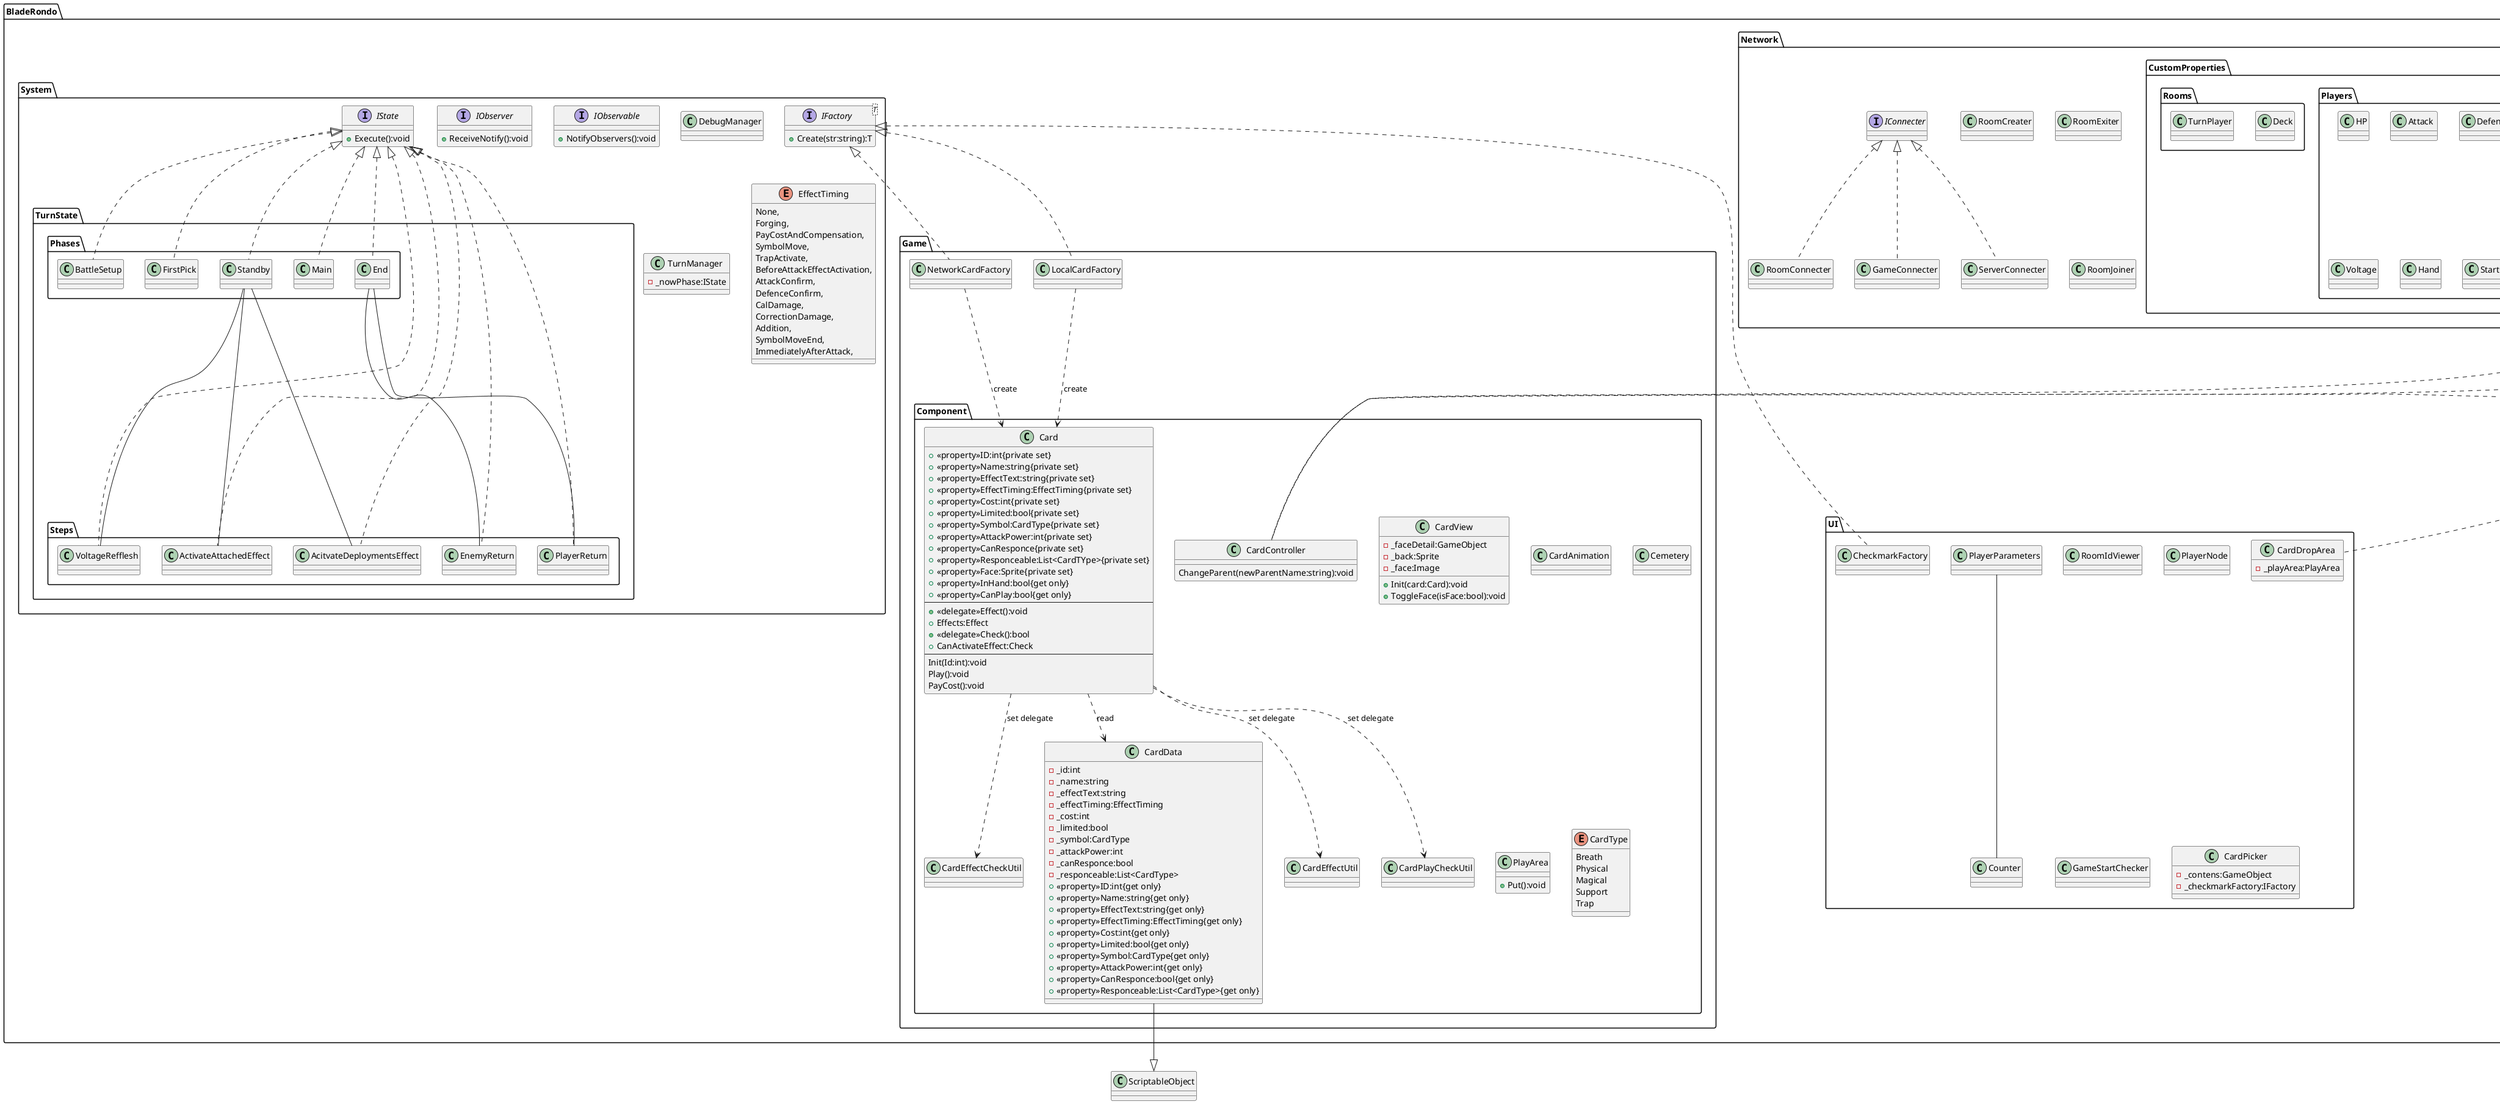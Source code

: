 @startuml
package BladeRondo
{
    package Game
    {
        package Component
        {
            ' package CardState
            ' {
            '     class None
            '     class Use
            '     class SetResponce
            '     class Attack
            '     class ActivateEffect
            ' }
            class Card
            {
                +<<property>>ID:int{private set}
                +<<property>>Name:string{private set}
                +<<property>>EffectText:string{private set}
                +<<property>>EffectTiming:EffectTiming{private set}
                +<<property>>Cost:int{private set}
                +<<property>>Limited:bool{private set}
                +<<property>>Symbol:CardType{private set}
                +<<property>>AttackPower:int{private set}
                +<<property>>CanResponce{private set}
                +<<property>>Responceable:List<CardTYpe>{private set}
                +<<property>>Face:Sprite{private set}
                +<<property>>InHand:bool{get only}
                +<<property>>CanPlay:bool{get only}
                --
                +<<delegate>>Effect():void
                +Effects:Effect
                +<<delegate>>Check():bool
                +CanActivateEffect:Check
                --
                Init(Id:int):void
                Play():void
                PayCost():void
            }
            class CardData
            {
                -_id:int
                -_name:string
                -_effectText:string
                -_effectTiming:EffectTiming
                -_cost:int
                -_limited:bool
                -_symbol:CardType
                -_attackPower:int
                -_canResponce:bool
                -_responceable:List<CardType>
                +<<property>>ID:int{get only}
                +<<property>>Name:string{get only}
                +<<property>>EffectText:string{get only}
                +<<property>>EffectTiming:EffectTiming{get only}
                +<<property>>Cost:int{get only}
                +<<property>>Limited:bool{get only}
                +<<property>>Symbol:CardType{get only}
                +<<property>>AttackPower:int{get only}
                +<<property>>CanResponce:bool{get only}
                +<<property>>Responceable:List<CardType>{get only}
            }
            class CardView
            {
                -_faceDetail:GameObject
                -_back:Sprite
                -_face:Image
                +Init(card:Card):void
                +ToggleFace(isFace:bool):void
            }
            ' class CardState
            ' {
            '     +<<property>>StatusType:CardStateType
            '     +<<property>>Status:IState
            ' }
            class CardController
            {
                ChangeParent(newParentName:string):void
            }
            class CardAnimation
            class CardEffectUtil
            class CardPlayCheckUtil
            class CardEffectCheckUtil
            class Cemetery
            class PlayArea
            {
                +Put():void
            }
            ' enum CardStateType
            ' {
            '     None,
            '     Use,
            '     SetResponce,
            '     Attack,
            '     ActivateEffect,
            ' }
            enum CardType
            {
                Breath
                Physical
                Magical
                Support
                Trap
            }
        }
        class NetworkCardFactory
        class LocalCardFactory
    }
    package Network
    {
        package CustomProperties
        {
            package Players
            {
                class HP
                class "Attack "
                class Defence
                class Voltage
                class Hand
                class StartCheck
            }
            package Rooms
            {
                class Deck
                class TurnPlayer
            }
        }
        interface IConnecter
        class ServerConnecter
        class RoomConnecter
        class GameConnecter
        class RoomCreater
        class RoomExiter
        class RoomJoiner
    }
    package System
    {
        package TurnState
        {
            package Phases
            {
                class BattleSetup
                class FirstPick
                class Standby
                class Main
                class End
            }
            package Steps
            {
                class VoltageRefflesh
                class ActivateAttachedEffect
                class AcitvateDeploymentsEffect
                class EnemyReturn
                class PlayerReturn
            }
        }
        interface IFactory<T>
        {
            +Create(str:string):T
        }
        interface IState
        {
            +Execute():void
        }
        interface IObserver
        {
            +ReceiveNotify():void
        }
        interface IObservable
        {
            +NotifyObservers():void
        }
        class DebugManager
        class TurnManager
        {
            -_nowPhase:IState
        }
        enum EffectTiming
        {
            None,
            Forging,
            PayCostAndCompensation,
            SymbolMove,
            TrapActivate,
            BeforeAttackEffectActivation,
            AttackConfirm,
            DefenceConfirm,
            CalDamage,
            CorrectionDamage,
            Addition,
            SymbolMoveEnd,
            ImmediatelyAfterAttack,
        }
    }
    package UI
    {
        class CardDropArea
        {
            -_playArea:PlayArea
        }
        class RoomIdViewer
        class PlayerNode
        class GameStartChecker
        class Counter
        class PlayerParameters
        class CardPicker
        {
            -_contens:GameObject
            -_checkmarkFactory:IFactory
        }
        class CheckmarkFactory
    }
}

' IState <|.left. None
' IState <|.left. Use
' IState <|.left. Attack
' IState <|.left. ActivateEffect
' IState <|.left. SetResponce

IState <|.down. BattleSetup
IState <|.down. FirstPick
IState <|.down. Standby
IState <|.down. Main
IState <|.down. End

IState <|.down. VoltageRefflesh
IState <|.down. ActivateAttachedEffect
IState <|.down. AcitvateDeploymentsEffect
IState <|.down. EnemyReturn
IState <|.down. PlayerReturn

Standby -- VoltageRefflesh
Standby -- ActivateAttachedEffect
Standby -- AcitvateDeploymentsEffect

End -- EnemyReturn
End -- PlayerReturn

IFactory <|.. CheckmarkFactory

IFactory <|.down. NetworkCardFactory
IFactory <|.down. LocalCardFactory

NetworkCardFactory .down.> Card : create
LocalCardFactory .down.> Card : create
Card ..> CardData : read
Card ..> CardEffectUtil : set delegate
Card ..> CardEffectCheckUtil : set delegate
Card ..> CardPlayCheckUtil : set delegate
ScriptableObject <|-up- CardData
IBeginDragHandler <|.down. CardController
IDragHandler <|.down. CardController
IEndDrafHandler <|.down. CardController
IDropHandler <|.down. CardDropArea

IConnecter <|.. ServerConnecter
IConnecter <|.. RoomConnecter
IConnecter <|.. GameConnecter

PlayerParameters -- Counter
@enduml